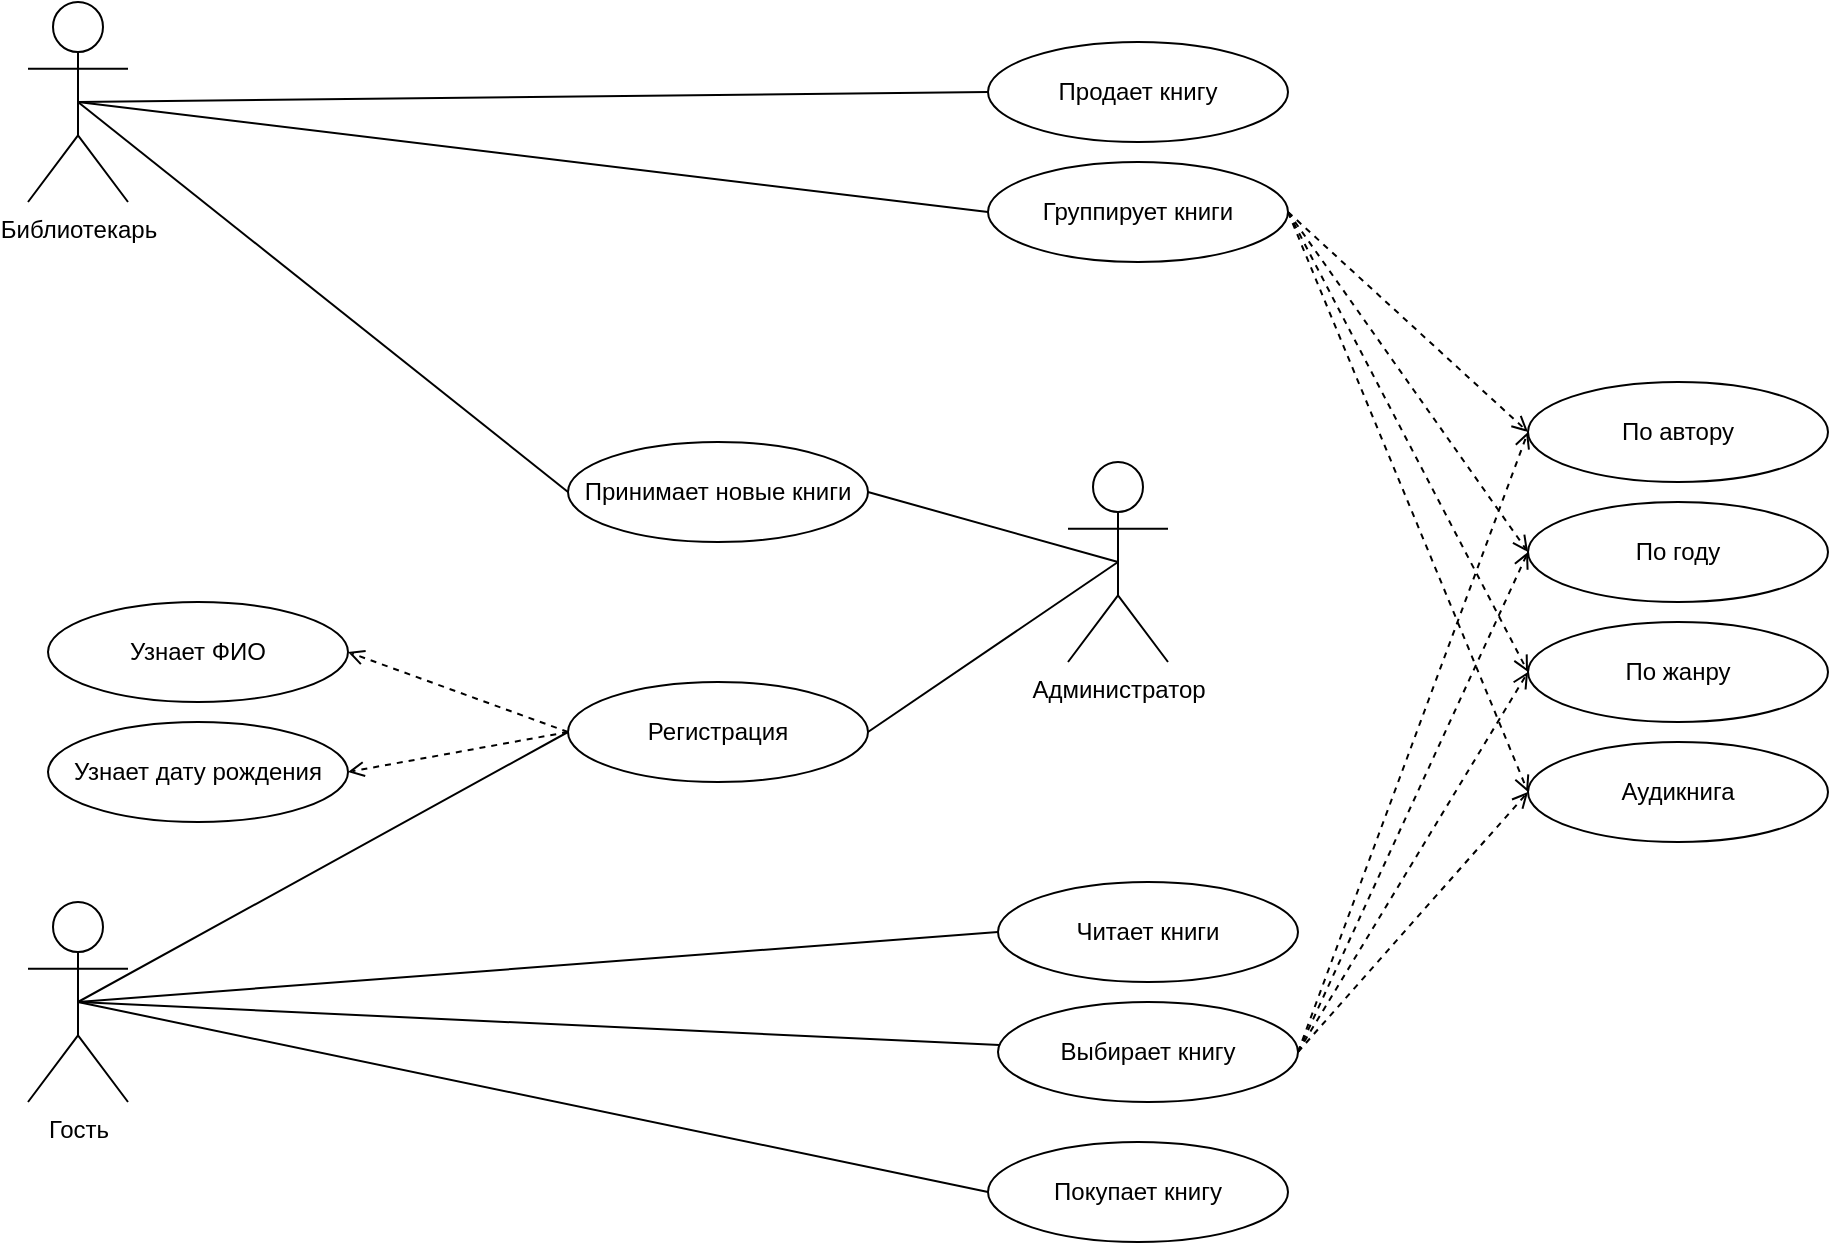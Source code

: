 <mxfile version="15.6.1" type="github">
  <diagram id="2-7JCvrZ_DNlj0rMEWUe" name="Page-1">
    <mxGraphModel dx="1483" dy="736" grid="1" gridSize="10" guides="1" tooltips="1" connect="1" arrows="1" fold="1" page="1" pageScale="1" pageWidth="1169" pageHeight="1654" math="0" shadow="0">
      <root>
        <mxCell id="0" />
        <mxCell id="1" parent="0" />
        <mxCell id="yjR7JyXnR5S4nvG7wmXT-1" value="Библиотекарь" style="shape=umlActor;verticalLabelPosition=bottom;verticalAlign=top;html=1;outlineConnect=0;" parent="1" vertex="1">
          <mxGeometry x="100" y="50" width="50" height="100" as="geometry" />
        </mxCell>
        <mxCell id="yjR7JyXnR5S4nvG7wmXT-2" value="Администратор" style="shape=umlActor;verticalLabelPosition=bottom;verticalAlign=top;html=1;outlineConnect=0;" parent="1" vertex="1">
          <mxGeometry x="620" y="280" width="50" height="100" as="geometry" />
        </mxCell>
        <mxCell id="yjR7JyXnR5S4nvG7wmXT-3" value="Гость" style="shape=umlActor;verticalLabelPosition=bottom;verticalAlign=top;html=1;outlineConnect=0;" parent="1" vertex="1">
          <mxGeometry x="100" y="500" width="50" height="100" as="geometry" />
        </mxCell>
        <mxCell id="yjR7JyXnR5S4nvG7wmXT-10" value="Читает книги" style="ellipse;whiteSpace=wrap;html=1;" parent="1" vertex="1">
          <mxGeometry x="585" y="490" width="150" height="50" as="geometry" />
        </mxCell>
        <mxCell id="yjR7JyXnR5S4nvG7wmXT-11" value="Выбирает книгу" style="ellipse;whiteSpace=wrap;html=1;" parent="1" vertex="1">
          <mxGeometry x="585" y="550" width="150" height="50" as="geometry" />
        </mxCell>
        <mxCell id="yjR7JyXnR5S4nvG7wmXT-12" value="Покупает книгу" style="ellipse;whiteSpace=wrap;html=1;" parent="1" vertex="1">
          <mxGeometry x="580" y="620" width="150" height="50" as="geometry" />
        </mxCell>
        <mxCell id="yjR7JyXnR5S4nvG7wmXT-14" value="Принимает новые книги" style="ellipse;whiteSpace=wrap;html=1;" parent="1" vertex="1">
          <mxGeometry x="370" y="270" width="150" height="50" as="geometry" />
        </mxCell>
        <mxCell id="yjR7JyXnR5S4nvG7wmXT-25" style="edgeStyle=orthogonalEdgeStyle;rounded=0;orthogonalLoop=1;jettySize=auto;html=1;exitX=0;exitY=0.5;exitDx=0;exitDy=0;entryX=0;entryY=0.5;entryDx=0;entryDy=0;" parent="1" source="yjR7JyXnR5S4nvG7wmXT-15" target="yjR7JyXnR5S4nvG7wmXT-15" edge="1">
          <mxGeometry relative="1" as="geometry">
            <mxPoint x="370" y="365" as="targetPoint" />
          </mxGeometry>
        </mxCell>
        <mxCell id="yjR7JyXnR5S4nvG7wmXT-15" value="Регистрация" style="ellipse;whiteSpace=wrap;html=1;" parent="1" vertex="1">
          <mxGeometry x="370" y="390" width="150" height="50" as="geometry" />
        </mxCell>
        <mxCell id="yjR7JyXnR5S4nvG7wmXT-16" value="Продает книгу" style="ellipse;whiteSpace=wrap;html=1;" parent="1" vertex="1">
          <mxGeometry x="580" y="70" width="150" height="50" as="geometry" />
        </mxCell>
        <mxCell id="yjR7JyXnR5S4nvG7wmXT-19" value="Группирует книги" style="ellipse;whiteSpace=wrap;html=1;" parent="1" vertex="1">
          <mxGeometry x="580" y="130" width="150" height="50" as="geometry" />
        </mxCell>
        <mxCell id="yjR7JyXnR5S4nvG7wmXT-24" value="" style="endArrow=none;html=1;entryX=0;entryY=0.5;entryDx=0;entryDy=0;exitX=0.5;exitY=0.5;exitDx=0;exitDy=0;exitPerimeter=0;" parent="1" source="yjR7JyXnR5S4nvG7wmXT-1" target="yjR7JyXnR5S4nvG7wmXT-14" edge="1">
          <mxGeometry width="50" height="50" relative="1" as="geometry">
            <mxPoint x="170" y="120" as="sourcePoint" />
            <mxPoint x="370" y="365" as="targetPoint" />
          </mxGeometry>
        </mxCell>
        <mxCell id="yjR7JyXnR5S4nvG7wmXT-26" value="" style="endArrow=none;html=1;exitX=0.5;exitY=0.5;exitDx=0;exitDy=0;exitPerimeter=0;entryX=0;entryY=0.5;entryDx=0;entryDy=0;" parent="1" source="yjR7JyXnR5S4nvG7wmXT-1" target="yjR7JyXnR5S4nvG7wmXT-19" edge="1">
          <mxGeometry width="50" height="50" relative="1" as="geometry">
            <mxPoint x="130" y="100" as="sourcePoint" />
            <mxPoint x="610" y="155" as="targetPoint" />
          </mxGeometry>
        </mxCell>
        <mxCell id="yjR7JyXnR5S4nvG7wmXT-28" value="" style="endArrow=none;html=1;entryX=0;entryY=0.5;entryDx=0;entryDy=0;exitX=0.5;exitY=0.5;exitDx=0;exitDy=0;exitPerimeter=0;" parent="1" source="yjR7JyXnR5S4nvG7wmXT-1" target="yjR7JyXnR5S4nvG7wmXT-16" edge="1">
          <mxGeometry width="50" height="50" relative="1" as="geometry">
            <mxPoint x="170" y="120" as="sourcePoint" />
            <mxPoint x="370" y="365" as="targetPoint" />
          </mxGeometry>
        </mxCell>
        <mxCell id="yjR7JyXnR5S4nvG7wmXT-29" value="" style="endArrow=none;html=1;exitX=1;exitY=0.5;exitDx=0;exitDy=0;entryX=0.5;entryY=0.5;entryDx=0;entryDy=0;entryPerimeter=0;" parent="1" source="yjR7JyXnR5S4nvG7wmXT-15" target="yjR7JyXnR5S4nvG7wmXT-2" edge="1">
          <mxGeometry width="50" height="50" relative="1" as="geometry">
            <mxPoint x="520" y="370" as="sourcePoint" />
            <mxPoint x="750" y="330" as="targetPoint" />
          </mxGeometry>
        </mxCell>
        <mxCell id="yjR7JyXnR5S4nvG7wmXT-30" value="" style="endArrow=none;html=1;exitX=1;exitY=0.5;exitDx=0;exitDy=0;entryX=0.5;entryY=0.5;entryDx=0;entryDy=0;entryPerimeter=0;" parent="1" source="yjR7JyXnR5S4nvG7wmXT-14" target="yjR7JyXnR5S4nvG7wmXT-2" edge="1">
          <mxGeometry width="50" height="50" relative="1" as="geometry">
            <mxPoint x="520" y="360" as="sourcePoint" />
            <mxPoint x="730" y="330" as="targetPoint" />
          </mxGeometry>
        </mxCell>
        <mxCell id="yjR7JyXnR5S4nvG7wmXT-31" value="" style="endArrow=none;html=1;entryX=0;entryY=0.5;entryDx=0;entryDy=0;exitX=0.5;exitY=0.5;exitDx=0;exitDy=0;exitPerimeter=0;" parent="1" source="yjR7JyXnR5S4nvG7wmXT-3" target="yjR7JyXnR5S4nvG7wmXT-10" edge="1">
          <mxGeometry width="50" height="50" relative="1" as="geometry">
            <mxPoint x="160" y="560" as="sourcePoint" />
            <mxPoint x="440" y="370" as="targetPoint" />
          </mxGeometry>
        </mxCell>
        <mxCell id="yjR7JyXnR5S4nvG7wmXT-32" value="" style="endArrow=none;html=1;exitX=0.5;exitY=0.5;exitDx=0;exitDy=0;exitPerimeter=0;" parent="1" source="yjR7JyXnR5S4nvG7wmXT-3" target="yjR7JyXnR5S4nvG7wmXT-11" edge="1">
          <mxGeometry width="50" height="50" relative="1" as="geometry">
            <mxPoint x="159" y="562" as="sourcePoint" />
            <mxPoint x="560" y="510" as="targetPoint" />
          </mxGeometry>
        </mxCell>
        <mxCell id="yjR7JyXnR5S4nvG7wmXT-33" value="" style="endArrow=none;html=1;entryX=0;entryY=0.5;entryDx=0;entryDy=0;exitX=0.5;exitY=0.5;exitDx=0;exitDy=0;exitPerimeter=0;" parent="1" source="yjR7JyXnR5S4nvG7wmXT-3" target="yjR7JyXnR5S4nvG7wmXT-12" edge="1">
          <mxGeometry width="50" height="50" relative="1" as="geometry">
            <mxPoint x="158.95" y="562" as="sourcePoint" />
            <mxPoint x="550" y="640" as="targetPoint" />
          </mxGeometry>
        </mxCell>
        <mxCell id="o6r1-bfZBLl1L3xWKAPL-1" value="По автору" style="ellipse;whiteSpace=wrap;html=1;" parent="1" vertex="1">
          <mxGeometry x="850" y="240" width="150" height="50" as="geometry" />
        </mxCell>
        <mxCell id="o6r1-bfZBLl1L3xWKAPL-2" value="По году" style="ellipse;whiteSpace=wrap;html=1;" parent="1" vertex="1">
          <mxGeometry x="850" y="300" width="150" height="50" as="geometry" />
        </mxCell>
        <mxCell id="o6r1-bfZBLl1L3xWKAPL-3" value="По жанру" style="ellipse;whiteSpace=wrap;html=1;" parent="1" vertex="1">
          <mxGeometry x="850" y="360" width="150" height="50" as="geometry" />
        </mxCell>
        <mxCell id="o6r1-bfZBLl1L3xWKAPL-7" value="" style="html=1;verticalAlign=bottom;labelBackgroundColor=none;endArrow=open;endFill=0;dashed=1;exitX=1;exitY=0.5;exitDx=0;exitDy=0;entryX=0;entryY=0.5;entryDx=0;entryDy=0;" parent="1" source="yjR7JyXnR5S4nvG7wmXT-19" target="o6r1-bfZBLl1L3xWKAPL-1" edge="1">
          <mxGeometry x="-1" y="-440" width="160" relative="1" as="geometry">
            <mxPoint x="820.854" y="210.001" as="sourcePoint" />
            <mxPoint x="730.0" y="196.723" as="targetPoint" />
            <mxPoint x="321" y="221" as="offset" />
          </mxGeometry>
        </mxCell>
        <mxCell id="o6r1-bfZBLl1L3xWKAPL-8" value="" style="html=1;verticalAlign=bottom;labelBackgroundColor=none;endArrow=open;endFill=0;dashed=1;exitX=1;exitY=0.5;exitDx=0;exitDy=0;entryX=0;entryY=0.5;entryDx=0;entryDy=0;" parent="1" source="yjR7JyXnR5S4nvG7wmXT-19" target="o6r1-bfZBLl1L3xWKAPL-2" edge="1">
          <mxGeometry x="-1" y="-440" width="160" relative="1" as="geometry">
            <mxPoint x="740" y="165" as="sourcePoint" />
            <mxPoint x="880" y="125" as="targetPoint" />
            <mxPoint x="321" y="221" as="offset" />
          </mxGeometry>
        </mxCell>
        <mxCell id="o6r1-bfZBLl1L3xWKAPL-10" value="Узнает ФИО" style="ellipse;whiteSpace=wrap;html=1;" parent="1" vertex="1">
          <mxGeometry x="110" y="350" width="150" height="50" as="geometry" />
        </mxCell>
        <mxCell id="o6r1-bfZBLl1L3xWKAPL-11" value="Узнает дату рождения" style="ellipse;whiteSpace=wrap;html=1;" parent="1" vertex="1">
          <mxGeometry x="110" y="410" width="150" height="50" as="geometry" />
        </mxCell>
        <mxCell id="o6r1-bfZBLl1L3xWKAPL-13" value="" style="html=1;verticalAlign=bottom;labelBackgroundColor=none;endArrow=open;endFill=0;dashed=1;exitX=1;exitY=0.5;exitDx=0;exitDy=0;entryX=0;entryY=0.5;entryDx=0;entryDy=0;" parent="1" source="yjR7JyXnR5S4nvG7wmXT-19" target="o6r1-bfZBLl1L3xWKAPL-3" edge="1">
          <mxGeometry x="-1" y="-440" width="160" relative="1" as="geometry">
            <mxPoint x="740" y="165" as="sourcePoint" />
            <mxPoint x="880" y="245" as="targetPoint" />
            <mxPoint x="321" y="221" as="offset" />
          </mxGeometry>
        </mxCell>
        <mxCell id="o6r1-bfZBLl1L3xWKAPL-14" value="" style="html=1;verticalAlign=bottom;labelBackgroundColor=none;endArrow=open;endFill=0;dashed=1;exitX=0;exitY=0.5;exitDx=0;exitDy=0;entryX=1;entryY=0.5;entryDx=0;entryDy=0;" parent="1" source="yjR7JyXnR5S4nvG7wmXT-15" target="o6r1-bfZBLl1L3xWKAPL-10" edge="1">
          <mxGeometry x="-1" y="-440" width="160" relative="1" as="geometry">
            <mxPoint x="750" y="175" as="sourcePoint" />
            <mxPoint x="890" y="255" as="targetPoint" />
            <mxPoint x="321" y="221" as="offset" />
          </mxGeometry>
        </mxCell>
        <mxCell id="o6r1-bfZBLl1L3xWKAPL-15" value="" style="html=1;verticalAlign=bottom;labelBackgroundColor=none;endArrow=open;endFill=0;dashed=1;exitX=0;exitY=0.5;exitDx=0;exitDy=0;entryX=1;entryY=0.5;entryDx=0;entryDy=0;" parent="1" source="yjR7JyXnR5S4nvG7wmXT-15" target="o6r1-bfZBLl1L3xWKAPL-11" edge="1">
          <mxGeometry x="-1" y="-440" width="160" relative="1" as="geometry">
            <mxPoint x="380" y="365" as="sourcePoint" />
            <mxPoint x="270" y="305" as="targetPoint" />
            <mxPoint x="321" y="221" as="offset" />
          </mxGeometry>
        </mxCell>
        <mxCell id="O_U2k7EuNwbKpvMOjo4T-1" value="Аудикнига" style="ellipse;whiteSpace=wrap;html=1;" parent="1" vertex="1">
          <mxGeometry x="850" y="420" width="150" height="50" as="geometry" />
        </mxCell>
        <mxCell id="O_U2k7EuNwbKpvMOjo4T-2" value="" style="html=1;verticalAlign=bottom;labelBackgroundColor=none;endArrow=open;endFill=0;dashed=1;exitX=1;exitY=0.5;exitDx=0;exitDy=0;entryX=0;entryY=0.5;entryDx=0;entryDy=0;" parent="1" source="yjR7JyXnR5S4nvG7wmXT-19" target="O_U2k7EuNwbKpvMOjo4T-1" edge="1">
          <mxGeometry x="-1" y="-440" width="160" relative="1" as="geometry">
            <mxPoint x="740" y="165" as="sourcePoint" />
            <mxPoint x="880" y="205" as="targetPoint" />
            <mxPoint x="321" y="221" as="offset" />
          </mxGeometry>
        </mxCell>
        <mxCell id="O_U2k7EuNwbKpvMOjo4T-4" value="" style="html=1;verticalAlign=bottom;labelBackgroundColor=none;endArrow=open;endFill=0;dashed=1;exitX=1;exitY=0.5;exitDx=0;exitDy=0;entryX=0;entryY=0.5;entryDx=0;entryDy=0;" parent="1" source="yjR7JyXnR5S4nvG7wmXT-11" target="O_U2k7EuNwbKpvMOjo4T-1" edge="1">
          <mxGeometry x="-1" y="-440" width="160" relative="1" as="geometry">
            <mxPoint x="840" y="537" as="sourcePoint" />
            <mxPoint x="960" y="827" as="targetPoint" />
            <mxPoint x="321" y="221" as="offset" />
          </mxGeometry>
        </mxCell>
        <mxCell id="O_U2k7EuNwbKpvMOjo4T-5" value="" style="html=1;verticalAlign=bottom;labelBackgroundColor=none;endArrow=open;endFill=0;dashed=1;exitX=1;exitY=0.5;exitDx=0;exitDy=0;entryX=0;entryY=0.5;entryDx=0;entryDy=0;" parent="1" source="yjR7JyXnR5S4nvG7wmXT-11" target="o6r1-bfZBLl1L3xWKAPL-3" edge="1">
          <mxGeometry x="-1" y="-440" width="160" relative="1" as="geometry">
            <mxPoint x="745" y="585" as="sourcePoint" />
            <mxPoint x="860" y="455" as="targetPoint" />
            <mxPoint x="321" y="221" as="offset" />
          </mxGeometry>
        </mxCell>
        <mxCell id="O_U2k7EuNwbKpvMOjo4T-6" value="" style="html=1;verticalAlign=bottom;labelBackgroundColor=none;endArrow=open;endFill=0;dashed=1;exitX=1;exitY=0.5;exitDx=0;exitDy=0;entryX=0;entryY=0.5;entryDx=0;entryDy=0;" parent="1" source="yjR7JyXnR5S4nvG7wmXT-11" target="o6r1-bfZBLl1L3xWKAPL-2" edge="1">
          <mxGeometry x="-1" y="-440" width="160" relative="1" as="geometry">
            <mxPoint x="755" y="595" as="sourcePoint" />
            <mxPoint x="870" y="465" as="targetPoint" />
            <mxPoint x="321" y="221" as="offset" />
          </mxGeometry>
        </mxCell>
        <mxCell id="O_U2k7EuNwbKpvMOjo4T-7" value="" style="html=1;verticalAlign=bottom;labelBackgroundColor=none;endArrow=open;endFill=0;dashed=1;exitX=1;exitY=0.5;exitDx=0;exitDy=0;entryX=0;entryY=0.5;entryDx=0;entryDy=0;" parent="1" source="yjR7JyXnR5S4nvG7wmXT-11" target="o6r1-bfZBLl1L3xWKAPL-1" edge="1">
          <mxGeometry x="-1" y="-440" width="160" relative="1" as="geometry">
            <mxPoint x="765" y="605" as="sourcePoint" />
            <mxPoint x="880" y="475" as="targetPoint" />
            <mxPoint x="321" y="221" as="offset" />
          </mxGeometry>
        </mxCell>
        <mxCell id="4ORIYbBCYbOh4EK-Z28P-8" value="" style="endArrow=none;html=1;entryX=0;entryY=0.5;entryDx=0;entryDy=0;exitX=0.5;exitY=0.5;exitDx=0;exitDy=0;exitPerimeter=0;" parent="1" source="yjR7JyXnR5S4nvG7wmXT-3" target="yjR7JyXnR5S4nvG7wmXT-15" edge="1">
          <mxGeometry width="50" height="50" relative="1" as="geometry">
            <mxPoint x="135" y="560" as="sourcePoint" />
            <mxPoint x="380" y="365" as="targetPoint" />
          </mxGeometry>
        </mxCell>
      </root>
    </mxGraphModel>
  </diagram>
</mxfile>
